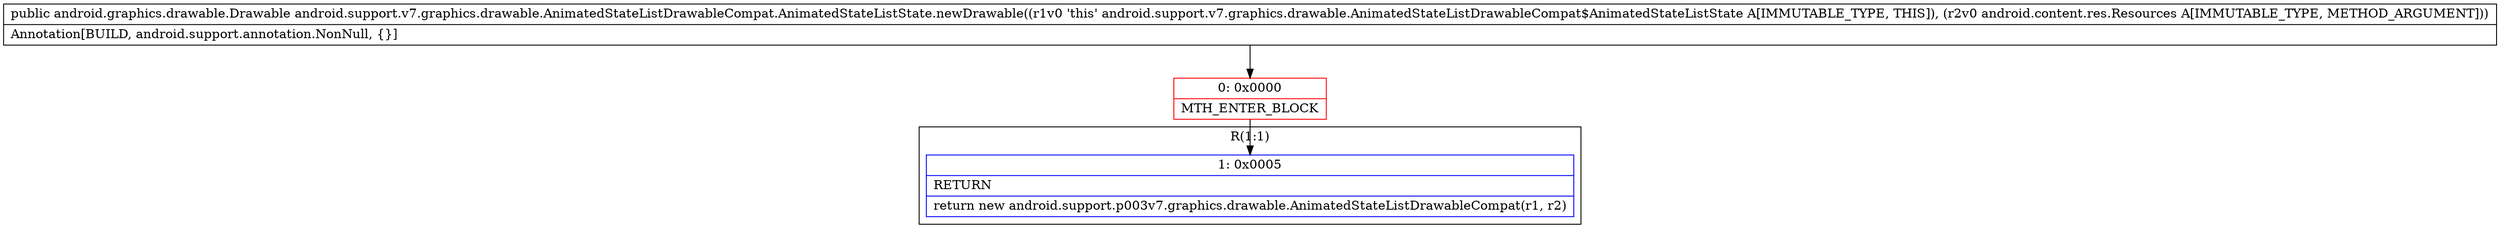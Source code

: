 digraph "CFG forandroid.support.v7.graphics.drawable.AnimatedStateListDrawableCompat.AnimatedStateListState.newDrawable(Landroid\/content\/res\/Resources;)Landroid\/graphics\/drawable\/Drawable;" {
subgraph cluster_Region_1602692039 {
label = "R(1:1)";
node [shape=record,color=blue];
Node_1 [shape=record,label="{1\:\ 0x0005|RETURN\l|return new android.support.p003v7.graphics.drawable.AnimatedStateListDrawableCompat(r1, r2)\l}"];
}
Node_0 [shape=record,color=red,label="{0\:\ 0x0000|MTH_ENTER_BLOCK\l}"];
MethodNode[shape=record,label="{public android.graphics.drawable.Drawable android.support.v7.graphics.drawable.AnimatedStateListDrawableCompat.AnimatedStateListState.newDrawable((r1v0 'this' android.support.v7.graphics.drawable.AnimatedStateListDrawableCompat$AnimatedStateListState A[IMMUTABLE_TYPE, THIS]), (r2v0 android.content.res.Resources A[IMMUTABLE_TYPE, METHOD_ARGUMENT]))  | Annotation[BUILD, android.support.annotation.NonNull, \{\}]\l}"];
MethodNode -> Node_0;
Node_0 -> Node_1;
}

